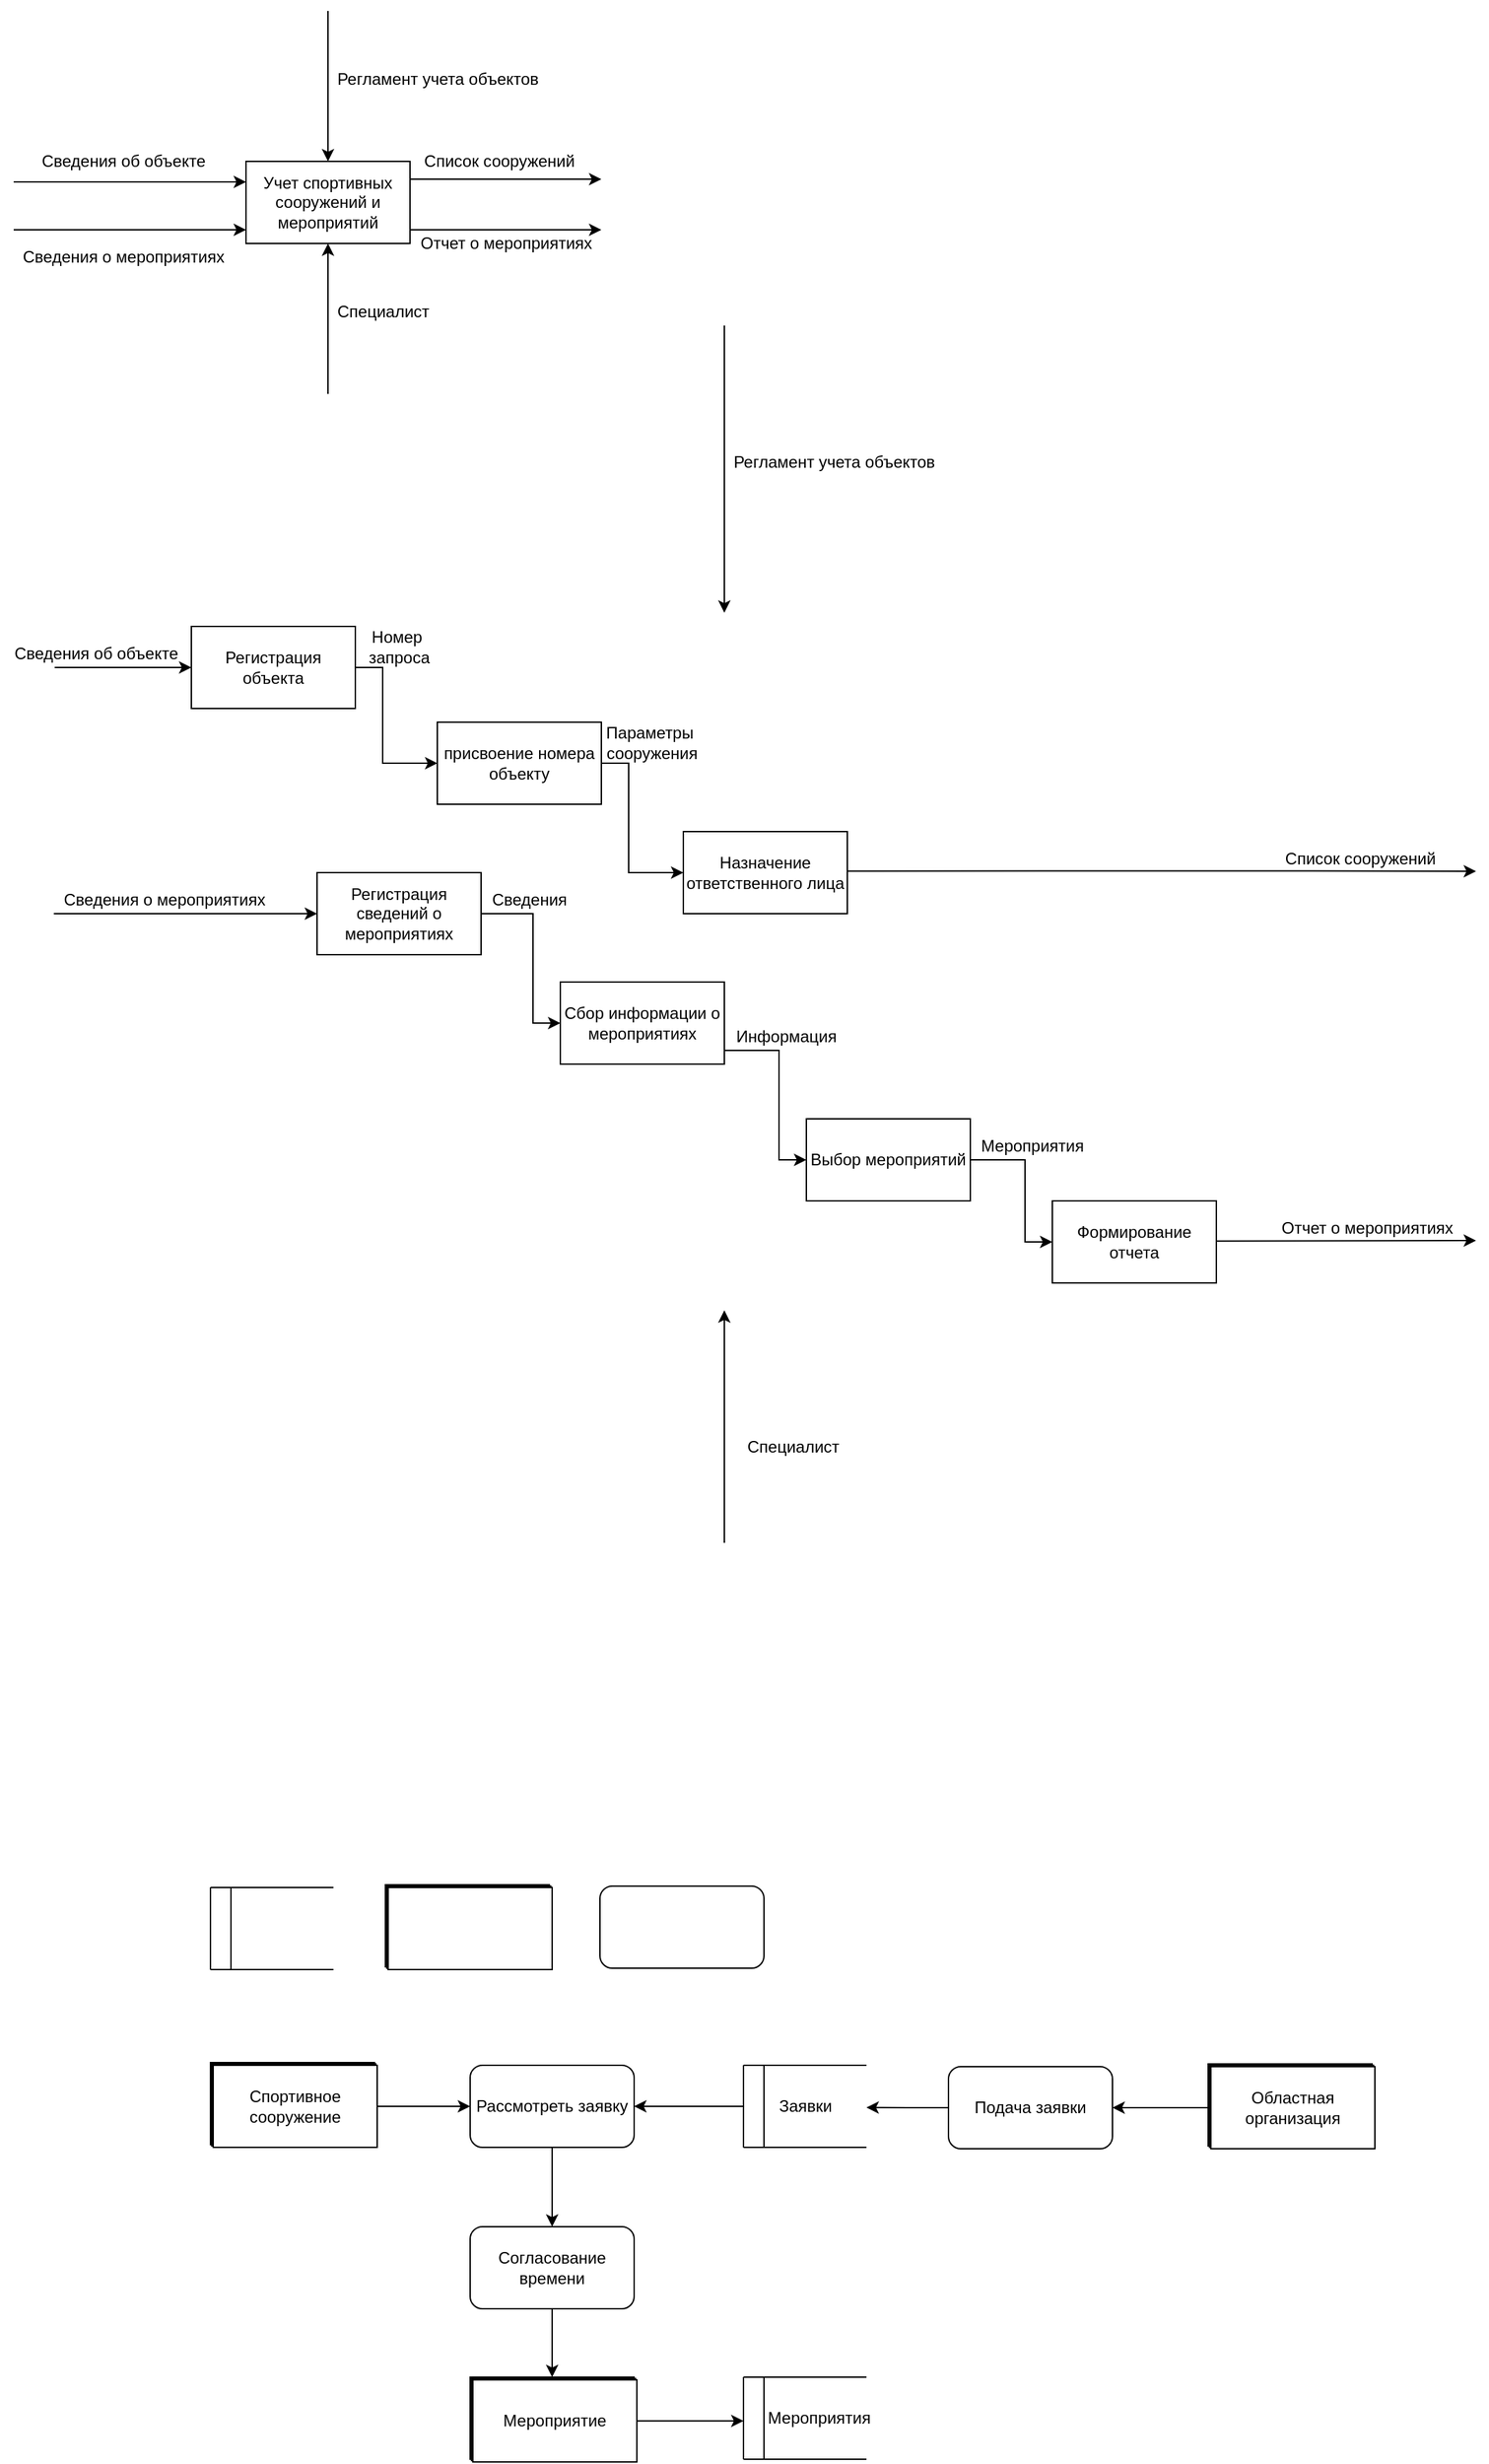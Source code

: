 <mxfile version="14.6.13" type="github">
  <diagram id="JcpFo3pnrb1yveTzviW8" name="Page-1">
    <mxGraphModel dx="1837" dy="1023" grid="1" gridSize="10" guides="1" tooltips="1" connect="1" arrows="1" fold="1" page="1" pageScale="1" pageWidth="827" pageHeight="1169" math="0" shadow="0">
      <root>
        <mxCell id="0" />
        <mxCell id="1" parent="0" />
        <mxCell id="RXx_gNftj5iXkbYdSQBd-1" value="Учет спортивных сооружений и мероприятий" style="rounded=0;whiteSpace=wrap;html=1;" parent="1" vertex="1">
          <mxGeometry x="180" y="120" width="120" height="60" as="geometry" />
        </mxCell>
        <mxCell id="RXx_gNftj5iXkbYdSQBd-2" value="" style="endArrow=classic;html=1;entryX=0;entryY=0.5;entryDx=0;entryDy=0;" parent="1" edge="1">
          <mxGeometry width="50" height="50" relative="1" as="geometry">
            <mxPoint x="10" y="135" as="sourcePoint" />
            <mxPoint x="180" y="135" as="targetPoint" />
          </mxGeometry>
        </mxCell>
        <mxCell id="RXx_gNftj5iXkbYdSQBd-3" value="Сведения об объекте" style="text;html=1;align=center;verticalAlign=middle;resizable=0;points=[];autosize=1;strokeColor=none;" parent="1" vertex="1">
          <mxGeometry x="20" y="110" width="140" height="20" as="geometry" />
        </mxCell>
        <mxCell id="RXx_gNftj5iXkbYdSQBd-4" value="" style="endArrow=classic;html=1;entryX=0.5;entryY=0;entryDx=0;entryDy=0;" parent="1" target="RXx_gNftj5iXkbYdSQBd-1" edge="1">
          <mxGeometry width="50" height="50" relative="1" as="geometry">
            <mxPoint x="240" y="10" as="sourcePoint" />
            <mxPoint x="260" y="110" as="targetPoint" />
          </mxGeometry>
        </mxCell>
        <mxCell id="RXx_gNftj5iXkbYdSQBd-5" value="Регламент учета объектов" style="text;html=1;align=center;verticalAlign=middle;resizable=0;points=[];autosize=1;strokeColor=none;" parent="1" vertex="1">
          <mxGeometry x="240" y="50" width="160" height="20" as="geometry" />
        </mxCell>
        <mxCell id="RXx_gNftj5iXkbYdSQBd-6" value="" style="endArrow=classic;html=1;entryX=0.5;entryY=1;entryDx=0;entryDy=0;" parent="1" target="RXx_gNftj5iXkbYdSQBd-1" edge="1">
          <mxGeometry width="50" height="50" relative="1" as="geometry">
            <mxPoint x="240" y="290" as="sourcePoint" />
            <mxPoint x="270" y="230" as="targetPoint" />
          </mxGeometry>
        </mxCell>
        <mxCell id="RXx_gNftj5iXkbYdSQBd-7" value="Специалист" style="text;html=1;align=center;verticalAlign=middle;resizable=0;points=[];autosize=1;strokeColor=none;" parent="1" vertex="1">
          <mxGeometry x="240" y="220" width="80" height="20" as="geometry" />
        </mxCell>
        <mxCell id="RXx_gNftj5iXkbYdSQBd-8" value="" style="endArrow=classic;html=1;exitX=1;exitY=0.5;exitDx=0;exitDy=0;" parent="1" edge="1">
          <mxGeometry width="50" height="50" relative="1" as="geometry">
            <mxPoint x="300" y="133" as="sourcePoint" />
            <mxPoint x="440" y="133" as="targetPoint" />
          </mxGeometry>
        </mxCell>
        <mxCell id="RXx_gNftj5iXkbYdSQBd-9" value="Список сооружений" style="text;html=1;align=center;verticalAlign=middle;resizable=0;points=[];autosize=1;strokeColor=none;" parent="1" vertex="1">
          <mxGeometry x="300" y="110" width="130" height="20" as="geometry" />
        </mxCell>
        <mxCell id="RXx_gNftj5iXkbYdSQBd-10" value="" style="endArrow=classic;html=1;" parent="1" edge="1">
          <mxGeometry width="50" height="50" relative="1" as="geometry">
            <mxPoint x="40" y="490" as="sourcePoint" />
            <mxPoint x="140" y="490" as="targetPoint" />
          </mxGeometry>
        </mxCell>
        <mxCell id="RXx_gNftj5iXkbYdSQBd-11" value="Сведения об объекте" style="text;html=1;align=center;verticalAlign=middle;resizable=0;points=[];autosize=1;strokeColor=none;" parent="1" vertex="1">
          <mxGeometry y="470" width="140" height="20" as="geometry" />
        </mxCell>
        <mxCell id="RXx_gNftj5iXkbYdSQBd-15" style="edgeStyle=orthogonalEdgeStyle;rounded=0;orthogonalLoop=1;jettySize=auto;html=1;entryX=0;entryY=0.5;entryDx=0;entryDy=0;" parent="1" source="RXx_gNftj5iXkbYdSQBd-12" target="RXx_gNftj5iXkbYdSQBd-13" edge="1">
          <mxGeometry relative="1" as="geometry">
            <Array as="points">
              <mxPoint x="280" y="490" />
              <mxPoint x="280" y="560" />
            </Array>
          </mxGeometry>
        </mxCell>
        <mxCell id="RXx_gNftj5iXkbYdSQBd-12" value="Регистрация объекта" style="rounded=0;whiteSpace=wrap;html=1;" parent="1" vertex="1">
          <mxGeometry x="140" y="460" width="120" height="60" as="geometry" />
        </mxCell>
        <mxCell id="RXx_gNftj5iXkbYdSQBd-18" style="edgeStyle=orthogonalEdgeStyle;rounded=0;orthogonalLoop=1;jettySize=auto;html=1;entryX=0;entryY=0.5;entryDx=0;entryDy=0;" parent="1" source="RXx_gNftj5iXkbYdSQBd-13" target="RXx_gNftj5iXkbYdSQBd-17" edge="1">
          <mxGeometry relative="1" as="geometry">
            <Array as="points">
              <mxPoint x="460" y="560" />
              <mxPoint x="460" y="640" />
            </Array>
          </mxGeometry>
        </mxCell>
        <mxCell id="RXx_gNftj5iXkbYdSQBd-13" value="присвоение номера объекту" style="rounded=0;whiteSpace=wrap;html=1;" parent="1" vertex="1">
          <mxGeometry x="320" y="530" width="120" height="60" as="geometry" />
        </mxCell>
        <mxCell id="RXx_gNftj5iXkbYdSQBd-16" value="Номер&lt;br&gt;&amp;nbsp;запроса" style="text;html=1;align=center;verticalAlign=middle;resizable=0;points=[];autosize=1;strokeColor=none;" parent="1" vertex="1">
          <mxGeometry x="260" y="460" width="60" height="30" as="geometry" />
        </mxCell>
        <mxCell id="RXx_gNftj5iXkbYdSQBd-17" value="Назначение ответственного лица" style="rounded=0;whiteSpace=wrap;html=1;" parent="1" vertex="1">
          <mxGeometry x="500" y="610" width="120" height="60" as="geometry" />
        </mxCell>
        <mxCell id="RXx_gNftj5iXkbYdSQBd-22" value="Параметры&lt;br&gt;&amp;nbsp;сооружения" style="text;html=1;align=center;verticalAlign=middle;resizable=0;points=[];autosize=1;strokeColor=none;" parent="1" vertex="1">
          <mxGeometry x="430" y="530" width="90" height="30" as="geometry" />
        </mxCell>
        <mxCell id="RXx_gNftj5iXkbYdSQBd-27" style="edgeStyle=orthogonalEdgeStyle;rounded=0;orthogonalLoop=1;jettySize=auto;html=1;exitX=1;exitY=0.5;exitDx=0;exitDy=0;" parent="1" edge="1">
          <mxGeometry relative="1" as="geometry">
            <mxPoint x="1080" y="639" as="targetPoint" />
            <mxPoint x="620" y="638.82" as="sourcePoint" />
            <Array as="points">
              <mxPoint x="960" y="639" />
              <mxPoint x="960" y="639" />
            </Array>
          </mxGeometry>
        </mxCell>
        <mxCell id="RXx_gNftj5iXkbYdSQBd-28" value="Список сооружений" style="text;html=1;align=center;verticalAlign=middle;resizable=0;points=[];autosize=1;strokeColor=none;" parent="1" vertex="1">
          <mxGeometry x="930" y="620" width="130" height="20" as="geometry" />
        </mxCell>
        <mxCell id="RXx_gNftj5iXkbYdSQBd-80" style="edgeStyle=orthogonalEdgeStyle;rounded=0;orthogonalLoop=1;jettySize=auto;html=1;exitX=0;exitY=0.5;exitDx=0;exitDy=0;" parent="1" source="RXx_gNftj5iXkbYdSQBd-47" edge="1">
          <mxGeometry relative="1" as="geometry">
            <mxPoint x="634" y="1542.857" as="targetPoint" />
          </mxGeometry>
        </mxCell>
        <mxCell id="RXx_gNftj5iXkbYdSQBd-47" value="Подача заявки" style="rounded=1;whiteSpace=wrap;html=1;" parent="1" vertex="1">
          <mxGeometry x="694" y="1513" width="120" height="60" as="geometry" />
        </mxCell>
        <mxCell id="RXx_gNftj5iXkbYdSQBd-51" value="" style="group" parent="1" vertex="1" connectable="0">
          <mxGeometry x="282" y="1380" width="122" height="62" as="geometry" />
        </mxCell>
        <mxCell id="RXx_gNftj5iXkbYdSQBd-48" value="" style="rounded=0;whiteSpace=wrap;html=1;" parent="RXx_gNftj5iXkbYdSQBd-51" vertex="1">
          <mxGeometry width="120" height="60" as="geometry" />
        </mxCell>
        <mxCell id="RXx_gNftj5iXkbYdSQBd-49" value="" style="rounded=0;whiteSpace=wrap;html=1;" parent="RXx_gNftj5iXkbYdSQBd-51" vertex="1">
          <mxGeometry x="1" y="1" width="120" height="60" as="geometry" />
        </mxCell>
        <mxCell id="RXx_gNftj5iXkbYdSQBd-50" value="" style="rounded=0;whiteSpace=wrap;html=1;" parent="RXx_gNftj5iXkbYdSQBd-51" vertex="1">
          <mxGeometry x="2" y="2" width="120" height="60" as="geometry" />
        </mxCell>
        <mxCell id="RXx_gNftj5iXkbYdSQBd-58" value="" style="group" parent="1" vertex="1" connectable="0">
          <mxGeometry x="154" y="1382" width="90" height="60" as="geometry" />
        </mxCell>
        <mxCell id="RXx_gNftj5iXkbYdSQBd-53" value="" style="endArrow=none;html=1;" parent="RXx_gNftj5iXkbYdSQBd-58" edge="1">
          <mxGeometry width="50" height="50" as="geometry">
            <mxPoint y="60" as="sourcePoint" />
            <mxPoint as="targetPoint" />
          </mxGeometry>
        </mxCell>
        <mxCell id="RXx_gNftj5iXkbYdSQBd-54" value="" style="endArrow=none;html=1;" parent="RXx_gNftj5iXkbYdSQBd-58" edge="1">
          <mxGeometry x="5" width="50" height="50" as="geometry">
            <mxPoint x="15" y="60" as="sourcePoint" />
            <mxPoint x="15" as="targetPoint" />
          </mxGeometry>
        </mxCell>
        <mxCell id="RXx_gNftj5iXkbYdSQBd-55" value="" style="endArrow=none;html=1;" parent="RXx_gNftj5iXkbYdSQBd-58" edge="1">
          <mxGeometry width="50" height="50" as="geometry">
            <mxPoint as="sourcePoint" />
            <mxPoint x="90" as="targetPoint" />
          </mxGeometry>
        </mxCell>
        <mxCell id="RXx_gNftj5iXkbYdSQBd-56" value="" style="endArrow=none;html=1;" parent="RXx_gNftj5iXkbYdSQBd-58" edge="1">
          <mxGeometry width="50" height="50" as="geometry">
            <mxPoint y="60" as="sourcePoint" />
            <mxPoint x="90" y="60" as="targetPoint" />
          </mxGeometry>
        </mxCell>
        <mxCell id="RXx_gNftj5iXkbYdSQBd-59" value="" style="group" parent="1" vertex="1" connectable="0">
          <mxGeometry x="154" y="1510" width="122" height="62" as="geometry" />
        </mxCell>
        <mxCell id="RXx_gNftj5iXkbYdSQBd-60" value="" style="rounded=0;whiteSpace=wrap;html=1;" parent="RXx_gNftj5iXkbYdSQBd-59" vertex="1">
          <mxGeometry width="120" height="60" as="geometry" />
        </mxCell>
        <mxCell id="RXx_gNftj5iXkbYdSQBd-61" value="" style="rounded=0;whiteSpace=wrap;html=1;" parent="RXx_gNftj5iXkbYdSQBd-59" vertex="1">
          <mxGeometry x="1" y="1" width="120" height="60" as="geometry" />
        </mxCell>
        <mxCell id="RXx_gNftj5iXkbYdSQBd-62" value="Спортивное сооружение" style="rounded=0;whiteSpace=wrap;html=1;" parent="RXx_gNftj5iXkbYdSQBd-59" vertex="1">
          <mxGeometry x="2" y="2" width="120" height="60" as="geometry" />
        </mxCell>
        <mxCell id="RXx_gNftj5iXkbYdSQBd-63" value="" style="group" parent="1" vertex="1" connectable="0">
          <mxGeometry x="344" y="1740" width="122" height="62" as="geometry" />
        </mxCell>
        <mxCell id="RXx_gNftj5iXkbYdSQBd-64" value="" style="rounded=0;whiteSpace=wrap;html=1;" parent="RXx_gNftj5iXkbYdSQBd-63" vertex="1">
          <mxGeometry width="120" height="60" as="geometry" />
        </mxCell>
        <mxCell id="RXx_gNftj5iXkbYdSQBd-65" value="" style="rounded=0;whiteSpace=wrap;html=1;" parent="RXx_gNftj5iXkbYdSQBd-63" vertex="1">
          <mxGeometry x="1" y="1" width="120" height="60" as="geometry" />
        </mxCell>
        <mxCell id="RXx_gNftj5iXkbYdSQBd-66" value="Мероприятие" style="rounded=0;whiteSpace=wrap;html=1;" parent="RXx_gNftj5iXkbYdSQBd-63" vertex="1">
          <mxGeometry x="2" y="2" width="120" height="60" as="geometry" />
        </mxCell>
        <mxCell id="RXx_gNftj5iXkbYdSQBd-67" value="" style="group" parent="1" vertex="1" connectable="0">
          <mxGeometry x="884" y="1511" width="122" height="62" as="geometry" />
        </mxCell>
        <mxCell id="RXx_gNftj5iXkbYdSQBd-68" value="" style="rounded=0;whiteSpace=wrap;html=1;" parent="RXx_gNftj5iXkbYdSQBd-67" vertex="1">
          <mxGeometry width="120" height="60" as="geometry" />
        </mxCell>
        <mxCell id="RXx_gNftj5iXkbYdSQBd-69" value="" style="rounded=0;whiteSpace=wrap;html=1;" parent="RXx_gNftj5iXkbYdSQBd-67" vertex="1">
          <mxGeometry x="1" y="1" width="120" height="60" as="geometry" />
        </mxCell>
        <mxCell id="RXx_gNftj5iXkbYdSQBd-70" value="Областная организация" style="rounded=0;whiteSpace=wrap;html=1;" parent="RXx_gNftj5iXkbYdSQBd-67" vertex="1">
          <mxGeometry x="2" y="2" width="120" height="60" as="geometry" />
        </mxCell>
        <mxCell id="RXx_gNftj5iXkbYdSQBd-71" style="edgeStyle=orthogonalEdgeStyle;rounded=0;orthogonalLoop=1;jettySize=auto;html=1;" parent="1" source="RXx_gNftj5iXkbYdSQBd-70" target="RXx_gNftj5iXkbYdSQBd-47" edge="1">
          <mxGeometry relative="1" as="geometry" />
        </mxCell>
        <mxCell id="RXx_gNftj5iXkbYdSQBd-85" style="edgeStyle=orthogonalEdgeStyle;rounded=0;orthogonalLoop=1;jettySize=auto;html=1;" parent="1" source="RXx_gNftj5iXkbYdSQBd-72" target="RXx_gNftj5iXkbYdSQBd-84" edge="1">
          <mxGeometry relative="1" as="geometry" />
        </mxCell>
        <mxCell id="RXx_gNftj5iXkbYdSQBd-72" value="Рассмотреть заявку" style="rounded=1;whiteSpace=wrap;html=1;" parent="1" vertex="1">
          <mxGeometry x="344" y="1512" width="120" height="60" as="geometry" />
        </mxCell>
        <mxCell id="RXx_gNftj5iXkbYdSQBd-73" value="" style="group" parent="1" vertex="1" connectable="0">
          <mxGeometry x="544" y="1512" width="90" height="60" as="geometry" />
        </mxCell>
        <mxCell id="RXx_gNftj5iXkbYdSQBd-74" value="" style="endArrow=none;html=1;" parent="RXx_gNftj5iXkbYdSQBd-73" edge="1">
          <mxGeometry width="50" height="50" as="geometry">
            <mxPoint y="60" as="sourcePoint" />
            <mxPoint as="targetPoint" />
          </mxGeometry>
        </mxCell>
        <mxCell id="RXx_gNftj5iXkbYdSQBd-75" value="" style="endArrow=none;html=1;" parent="RXx_gNftj5iXkbYdSQBd-73" edge="1">
          <mxGeometry x="5" width="50" height="50" as="geometry">
            <mxPoint x="15" y="60" as="sourcePoint" />
            <mxPoint x="15" as="targetPoint" />
          </mxGeometry>
        </mxCell>
        <mxCell id="RXx_gNftj5iXkbYdSQBd-76" value="" style="endArrow=none;html=1;" parent="RXx_gNftj5iXkbYdSQBd-73" edge="1">
          <mxGeometry width="50" height="50" as="geometry">
            <mxPoint as="sourcePoint" />
            <mxPoint x="90" as="targetPoint" />
          </mxGeometry>
        </mxCell>
        <mxCell id="RXx_gNftj5iXkbYdSQBd-77" value="" style="endArrow=none;html=1;" parent="RXx_gNftj5iXkbYdSQBd-73" edge="1">
          <mxGeometry width="50" height="50" as="geometry">
            <mxPoint y="60" as="sourcePoint" />
            <mxPoint x="90" y="60" as="targetPoint" />
          </mxGeometry>
        </mxCell>
        <mxCell id="RXx_gNftj5iXkbYdSQBd-78" value="Заявки" style="text;html=1;align=center;verticalAlign=middle;resizable=0;points=[];autosize=1;strokeColor=none;" parent="RXx_gNftj5iXkbYdSQBd-73" vertex="1">
          <mxGeometry x="20" y="20" width="50" height="20" as="geometry" />
        </mxCell>
        <mxCell id="RXx_gNftj5iXkbYdSQBd-81" style="edgeStyle=orthogonalEdgeStyle;rounded=0;orthogonalLoop=1;jettySize=auto;html=1;exitX=1;exitY=0.5;exitDx=0;exitDy=0;entryX=0;entryY=0.5;entryDx=0;entryDy=0;" parent="1" source="RXx_gNftj5iXkbYdSQBd-62" target="RXx_gNftj5iXkbYdSQBd-72" edge="1">
          <mxGeometry relative="1" as="geometry" />
        </mxCell>
        <mxCell id="RXx_gNftj5iXkbYdSQBd-83" value="" style="endArrow=classic;html=1;entryX=1;entryY=0.5;entryDx=0;entryDy=0;" parent="1" target="RXx_gNftj5iXkbYdSQBd-72" edge="1">
          <mxGeometry width="50" height="50" relative="1" as="geometry">
            <mxPoint x="544" y="1542" as="sourcePoint" />
            <mxPoint x="634" y="1541" as="targetPoint" />
          </mxGeometry>
        </mxCell>
        <mxCell id="RXx_gNftj5iXkbYdSQBd-86" style="edgeStyle=orthogonalEdgeStyle;rounded=0;orthogonalLoop=1;jettySize=auto;html=1;entryX=0.5;entryY=0;entryDx=0;entryDy=0;" parent="1" source="RXx_gNftj5iXkbYdSQBd-84" target="RXx_gNftj5iXkbYdSQBd-64" edge="1">
          <mxGeometry relative="1" as="geometry" />
        </mxCell>
        <mxCell id="RXx_gNftj5iXkbYdSQBd-84" value="Согласование времени" style="rounded=1;whiteSpace=wrap;html=1;" parent="1" vertex="1">
          <mxGeometry x="344" y="1630" width="120" height="60" as="geometry" />
        </mxCell>
        <mxCell id="RXx_gNftj5iXkbYdSQBd-87" value="" style="group" parent="1" vertex="1" connectable="0">
          <mxGeometry x="544" y="1740" width="90" height="60" as="geometry" />
        </mxCell>
        <mxCell id="RXx_gNftj5iXkbYdSQBd-88" value="" style="endArrow=none;html=1;" parent="RXx_gNftj5iXkbYdSQBd-87" edge="1">
          <mxGeometry width="50" height="50" as="geometry">
            <mxPoint y="60" as="sourcePoint" />
            <mxPoint as="targetPoint" />
          </mxGeometry>
        </mxCell>
        <mxCell id="RXx_gNftj5iXkbYdSQBd-89" value="" style="endArrow=none;html=1;" parent="RXx_gNftj5iXkbYdSQBd-87" edge="1">
          <mxGeometry x="5" width="50" height="50" as="geometry">
            <mxPoint x="15" y="60" as="sourcePoint" />
            <mxPoint x="15" as="targetPoint" />
          </mxGeometry>
        </mxCell>
        <mxCell id="RXx_gNftj5iXkbYdSQBd-90" value="" style="endArrow=none;html=1;" parent="RXx_gNftj5iXkbYdSQBd-87" edge="1">
          <mxGeometry width="50" height="50" as="geometry">
            <mxPoint as="sourcePoint" />
            <mxPoint x="90" as="targetPoint" />
          </mxGeometry>
        </mxCell>
        <mxCell id="RXx_gNftj5iXkbYdSQBd-91" value="" style="endArrow=none;html=1;" parent="RXx_gNftj5iXkbYdSQBd-87" edge="1">
          <mxGeometry width="50" height="50" as="geometry">
            <mxPoint y="60" as="sourcePoint" />
            <mxPoint x="90" y="60" as="targetPoint" />
          </mxGeometry>
        </mxCell>
        <mxCell id="RXx_gNftj5iXkbYdSQBd-92" value="Мероприятия" style="text;html=1;align=center;verticalAlign=middle;resizable=0;points=[];autosize=1;strokeColor=none;" parent="RXx_gNftj5iXkbYdSQBd-87" vertex="1">
          <mxGeometry x="10" y="20" width="90" height="20" as="geometry" />
        </mxCell>
        <mxCell id="RXx_gNftj5iXkbYdSQBd-93" style="edgeStyle=orthogonalEdgeStyle;rounded=0;orthogonalLoop=1;jettySize=auto;html=1;" parent="1" source="RXx_gNftj5iXkbYdSQBd-66" edge="1">
          <mxGeometry relative="1" as="geometry">
            <mxPoint x="544" y="1772" as="targetPoint" />
          </mxGeometry>
        </mxCell>
        <mxCell id="RXx_gNftj5iXkbYdSQBd-94" value="" style="rounded=1;whiteSpace=wrap;html=1;" parent="1" vertex="1">
          <mxGeometry x="439" y="1381" width="120" height="60" as="geometry" />
        </mxCell>
        <mxCell id="itpdXc0H2e_z4cBBcjtA-1" value="" style="endArrow=classic;html=1;entryX=0;entryY=0.5;entryDx=0;entryDy=0;" edge="1" parent="1">
          <mxGeometry width="50" height="50" relative="1" as="geometry">
            <mxPoint x="10" y="170" as="sourcePoint" />
            <mxPoint x="180" y="170" as="targetPoint" />
          </mxGeometry>
        </mxCell>
        <mxCell id="itpdXc0H2e_z4cBBcjtA-2" value="Сведения о мероприятиях" style="text;html=1;align=center;verticalAlign=middle;resizable=0;points=[];autosize=1;strokeColor=none;" vertex="1" parent="1">
          <mxGeometry x="10" y="180" width="160" height="20" as="geometry" />
        </mxCell>
        <mxCell id="itpdXc0H2e_z4cBBcjtA-3" value="" style="endArrow=classic;html=1;exitX=1;exitY=0.5;exitDx=0;exitDy=0;" edge="1" parent="1">
          <mxGeometry width="50" height="50" relative="1" as="geometry">
            <mxPoint x="300" y="170" as="sourcePoint" />
            <mxPoint x="440" y="170" as="targetPoint" />
          </mxGeometry>
        </mxCell>
        <mxCell id="itpdXc0H2e_z4cBBcjtA-4" value="Отчет о мероприятиях" style="text;html=1;align=center;verticalAlign=middle;resizable=0;points=[];autosize=1;strokeColor=none;" vertex="1" parent="1">
          <mxGeometry x="300" y="170" width="140" height="20" as="geometry" />
        </mxCell>
        <mxCell id="itpdXc0H2e_z4cBBcjtA-18" style="edgeStyle=orthogonalEdgeStyle;rounded=0;orthogonalLoop=1;jettySize=auto;html=1;entryX=0;entryY=0.5;entryDx=0;entryDy=0;" edge="1" parent="1" source="itpdXc0H2e_z4cBBcjtA-5" target="itpdXc0H2e_z4cBBcjtA-8">
          <mxGeometry relative="1" as="geometry">
            <Array as="points">
              <mxPoint x="390" y="670" />
              <mxPoint x="390" y="750" />
            </Array>
          </mxGeometry>
        </mxCell>
        <mxCell id="itpdXc0H2e_z4cBBcjtA-5" value="Регистрация сведений о мероприятиях" style="rounded=0;whiteSpace=wrap;html=1;" vertex="1" parent="1">
          <mxGeometry x="232" y="640" width="120" height="60" as="geometry" />
        </mxCell>
        <mxCell id="itpdXc0H2e_z4cBBcjtA-6" value="Сведения о мероприятиях" style="text;html=1;align=center;verticalAlign=middle;resizable=0;points=[];autosize=1;strokeColor=none;" vertex="1" parent="1">
          <mxGeometry x="40" y="650" width="160" height="20" as="geometry" />
        </mxCell>
        <mxCell id="itpdXc0H2e_z4cBBcjtA-7" value="" style="endArrow=classic;html=1;entryX=0;entryY=0.5;entryDx=0;entryDy=0;exitX=-0.004;exitY=1;exitDx=0;exitDy=0;exitPerimeter=0;" edge="1" parent="1" source="itpdXc0H2e_z4cBBcjtA-6">
          <mxGeometry width="50" height="50" relative="1" as="geometry">
            <mxPoint x="62" y="670.0" as="sourcePoint" />
            <mxPoint x="232" y="670.0" as="targetPoint" />
          </mxGeometry>
        </mxCell>
        <mxCell id="itpdXc0H2e_z4cBBcjtA-13" style="edgeStyle=orthogonalEdgeStyle;rounded=0;orthogonalLoop=1;jettySize=auto;html=1;entryX=0;entryY=0.5;entryDx=0;entryDy=0;" edge="1" parent="1" source="itpdXc0H2e_z4cBBcjtA-8" target="itpdXc0H2e_z4cBBcjtA-12">
          <mxGeometry relative="1" as="geometry">
            <Array as="points">
              <mxPoint x="570" y="770" />
              <mxPoint x="570" y="850" />
            </Array>
          </mxGeometry>
        </mxCell>
        <mxCell id="itpdXc0H2e_z4cBBcjtA-8" value="Сбор информации о мероприятиях" style="rounded=0;whiteSpace=wrap;html=1;" vertex="1" parent="1">
          <mxGeometry x="410" y="720" width="120" height="60" as="geometry" />
        </mxCell>
        <mxCell id="itpdXc0H2e_z4cBBcjtA-20" style="edgeStyle=orthogonalEdgeStyle;rounded=0;orthogonalLoop=1;jettySize=auto;html=1;entryX=0;entryY=0.5;entryDx=0;entryDy=0;" edge="1" parent="1" source="itpdXc0H2e_z4cBBcjtA-12" target="itpdXc0H2e_z4cBBcjtA-15">
          <mxGeometry relative="1" as="geometry">
            <Array as="points">
              <mxPoint x="750" y="850" />
              <mxPoint x="750" y="910" />
            </Array>
          </mxGeometry>
        </mxCell>
        <mxCell id="itpdXc0H2e_z4cBBcjtA-12" value="Выбор мероприятий" style="rounded=0;whiteSpace=wrap;html=1;" vertex="1" parent="1">
          <mxGeometry x="590" y="820" width="120" height="60" as="geometry" />
        </mxCell>
        <mxCell id="itpdXc0H2e_z4cBBcjtA-15" value="Формирование отчета" style="rounded=0;whiteSpace=wrap;html=1;" vertex="1" parent="1">
          <mxGeometry x="770" y="880" width="120" height="60" as="geometry" />
        </mxCell>
        <mxCell id="itpdXc0H2e_z4cBBcjtA-26" value="" style="endArrow=classic;html=1;exitX=-0.004;exitY=1;exitDx=0;exitDy=0;exitPerimeter=0;" edge="1" parent="1">
          <mxGeometry width="50" height="50" relative="1" as="geometry">
            <mxPoint x="890.0" y="909.41" as="sourcePoint" />
            <mxPoint x="1080" y="909" as="targetPoint" />
          </mxGeometry>
        </mxCell>
        <mxCell id="itpdXc0H2e_z4cBBcjtA-27" value="Отчет о мероприятиях" style="text;html=1;align=center;verticalAlign=middle;resizable=0;points=[];autosize=1;strokeColor=none;" vertex="1" parent="1">
          <mxGeometry x="930" y="890" width="140" height="20" as="geometry" />
        </mxCell>
        <mxCell id="itpdXc0H2e_z4cBBcjtA-29" value="Сведения" style="text;html=1;align=center;verticalAlign=middle;resizable=0;points=[];autosize=1;strokeColor=none;" vertex="1" parent="1">
          <mxGeometry x="352" y="650" width="70" height="20" as="geometry" />
        </mxCell>
        <mxCell id="itpdXc0H2e_z4cBBcjtA-30" value="Информация" style="text;html=1;align=center;verticalAlign=middle;resizable=0;points=[];autosize=1;strokeColor=none;" vertex="1" parent="1">
          <mxGeometry x="530" y="750" width="90" height="20" as="geometry" />
        </mxCell>
        <mxCell id="itpdXc0H2e_z4cBBcjtA-31" value="Мероприятия" style="text;html=1;align=center;verticalAlign=middle;resizable=0;points=[];autosize=1;strokeColor=none;" vertex="1" parent="1">
          <mxGeometry x="710" y="830" width="90" height="20" as="geometry" />
        </mxCell>
        <mxCell id="itpdXc0H2e_z4cBBcjtA-32" value="" style="endArrow=classic;html=1;" edge="1" parent="1">
          <mxGeometry width="50" height="50" relative="1" as="geometry">
            <mxPoint x="530" y="240" as="sourcePoint" />
            <mxPoint x="530" y="450" as="targetPoint" />
          </mxGeometry>
        </mxCell>
        <mxCell id="itpdXc0H2e_z4cBBcjtA-33" value="" style="endArrow=classic;html=1;" edge="1" parent="1">
          <mxGeometry width="50" height="50" relative="1" as="geometry">
            <mxPoint x="530" y="1130" as="sourcePoint" />
            <mxPoint x="530" y="960" as="targetPoint" />
          </mxGeometry>
        </mxCell>
        <mxCell id="itpdXc0H2e_z4cBBcjtA-34" value="Регламент учета объектов" style="text;html=1;align=center;verticalAlign=middle;resizable=0;points=[];autosize=1;strokeColor=none;" vertex="1" parent="1">
          <mxGeometry x="530" y="330" width="160" height="20" as="geometry" />
        </mxCell>
        <mxCell id="itpdXc0H2e_z4cBBcjtA-35" value="Специалист" style="text;html=1;align=center;verticalAlign=middle;resizable=0;points=[];autosize=1;strokeColor=none;" vertex="1" parent="1">
          <mxGeometry x="540" y="1050" width="80" height="20" as="geometry" />
        </mxCell>
      </root>
    </mxGraphModel>
  </diagram>
</mxfile>
